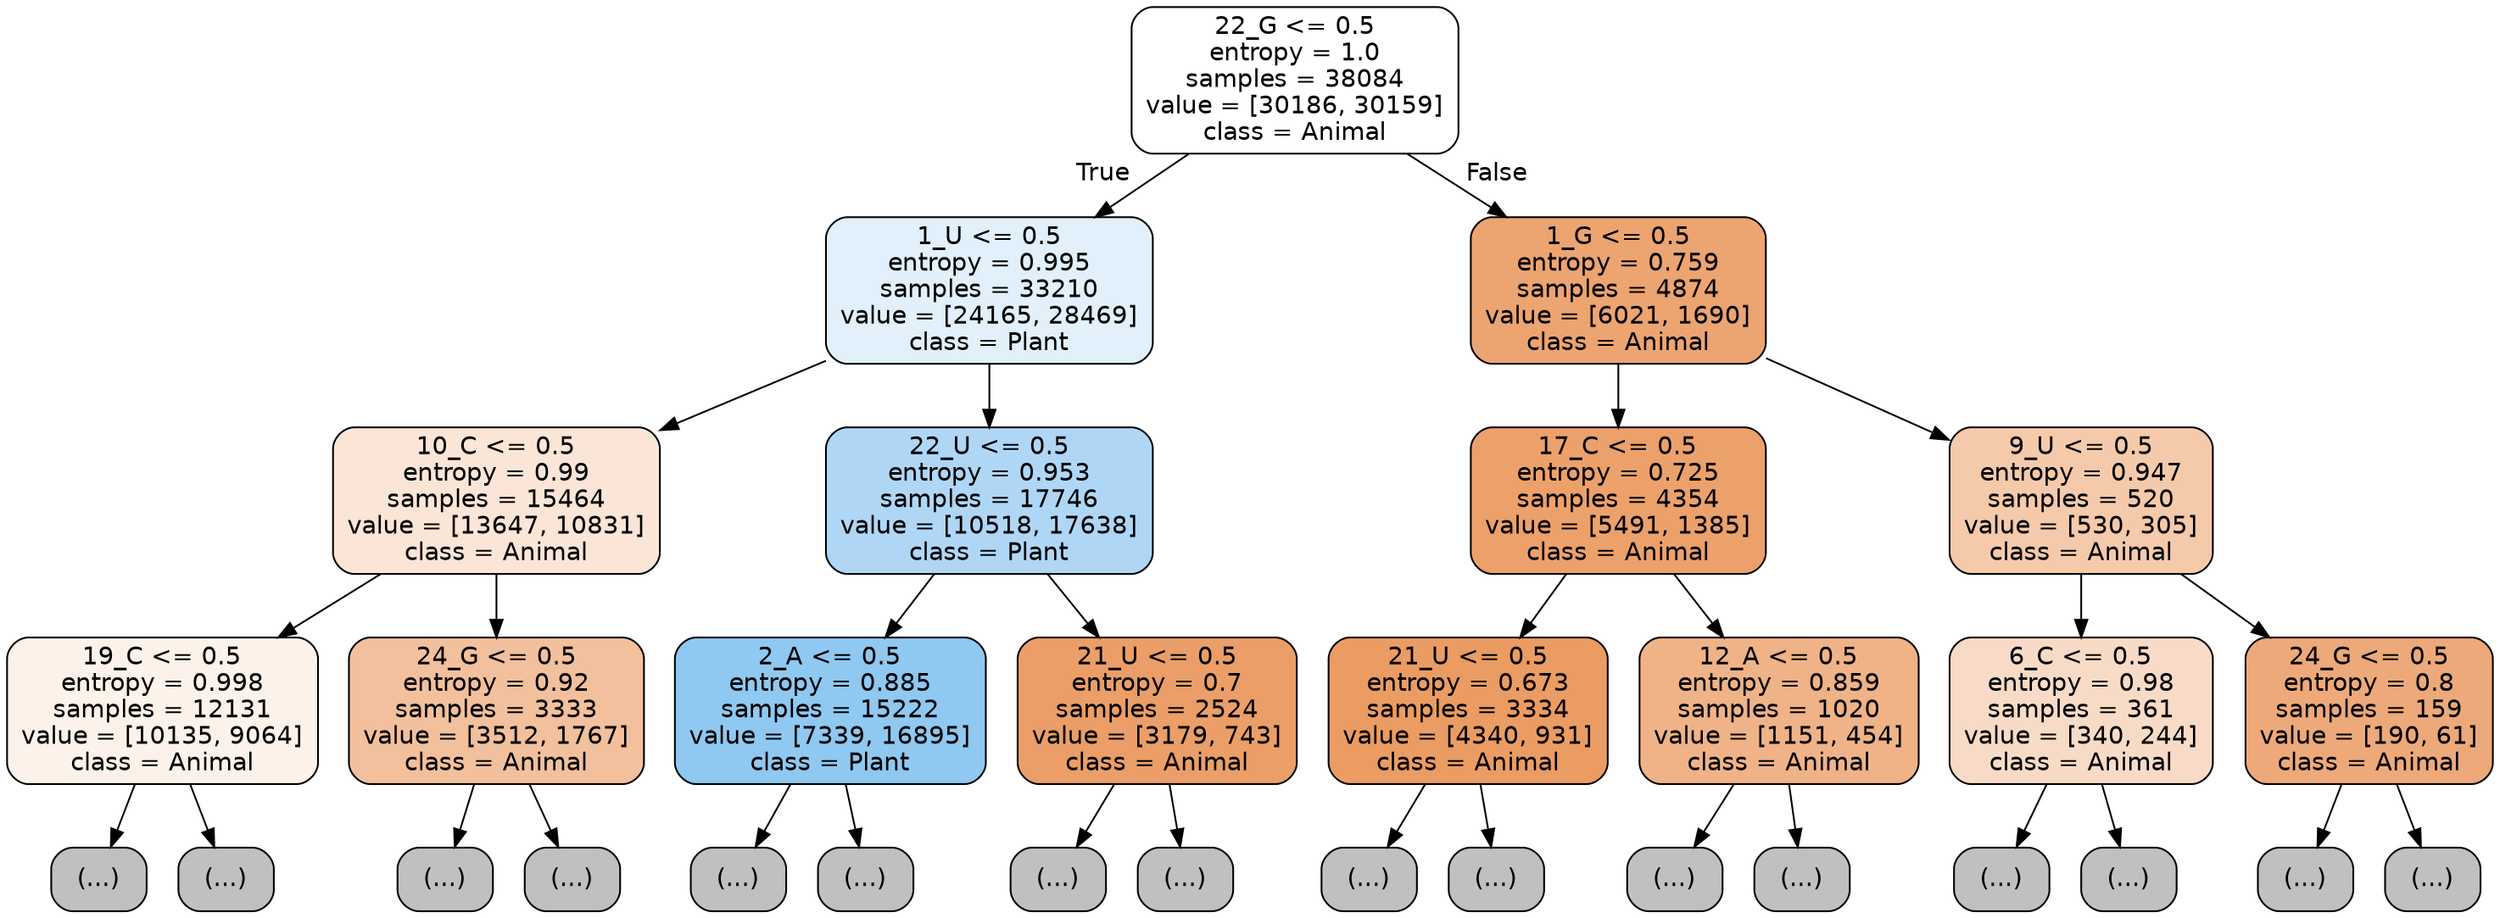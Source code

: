 digraph Tree {
node [shape=box, style="filled, rounded", color="black", fontname="helvetica"] ;
edge [fontname="helvetica"] ;
0 [label="22_G <= 0.5\nentropy = 1.0\nsamples = 38084\nvalue = [30186, 30159]\nclass = Animal", fillcolor="#ffffff"] ;
1 [label="1_U <= 0.5\nentropy = 0.995\nsamples = 33210\nvalue = [24165, 28469]\nclass = Plant", fillcolor="#e1f0fb"] ;
0 -> 1 [labeldistance=2.5, labelangle=45, headlabel="True"] ;
2 [label="10_C <= 0.5\nentropy = 0.99\nsamples = 15464\nvalue = [13647, 10831]\nclass = Animal", fillcolor="#fae5d6"] ;
1 -> 2 ;
3 [label="19_C <= 0.5\nentropy = 0.998\nsamples = 12131\nvalue = [10135, 9064]\nclass = Animal", fillcolor="#fcf2ea"] ;
2 -> 3 ;
4 [label="(...)", fillcolor="#C0C0C0"] ;
3 -> 4 ;
4897 [label="(...)", fillcolor="#C0C0C0"] ;
3 -> 4897 ;
6446 [label="24_G <= 0.5\nentropy = 0.92\nsamples = 3333\nvalue = [3512, 1767]\nclass = Animal", fillcolor="#f2c09d"] ;
2 -> 6446 ;
6447 [label="(...)", fillcolor="#C0C0C0"] ;
6446 -> 6447 ;
8294 [label="(...)", fillcolor="#C0C0C0"] ;
6446 -> 8294 ;
8331 [label="22_U <= 0.5\nentropy = 0.953\nsamples = 17746\nvalue = [10518, 17638]\nclass = Plant", fillcolor="#afd7f5"] ;
1 -> 8331 ;
8332 [label="2_A <= 0.5\nentropy = 0.885\nsamples = 15222\nvalue = [7339, 16895]\nclass = Plant", fillcolor="#8fc8f0"] ;
8331 -> 8332 ;
8333 [label="(...)", fillcolor="#C0C0C0"] ;
8332 -> 8333 ;
12700 [label="(...)", fillcolor="#C0C0C0"] ;
8332 -> 12700 ;
13751 [label="21_U <= 0.5\nentropy = 0.7\nsamples = 2524\nvalue = [3179, 743]\nclass = Animal", fillcolor="#eb9e67"] ;
8331 -> 13751 ;
13752 [label="(...)", fillcolor="#C0C0C0"] ;
13751 -> 13752 ;
14501 [label="(...)", fillcolor="#C0C0C0"] ;
13751 -> 14501 ;
14712 [label="1_G <= 0.5\nentropy = 0.759\nsamples = 4874\nvalue = [6021, 1690]\nclass = Animal", fillcolor="#eca471"] ;
0 -> 14712 [labeldistance=2.5, labelangle=-45, headlabel="False"] ;
14713 [label="17_C <= 0.5\nentropy = 0.725\nsamples = 4354\nvalue = [5491, 1385]\nclass = Animal", fillcolor="#eca16b"] ;
14712 -> 14713 ;
14714 [label="21_U <= 0.5\nentropy = 0.673\nsamples = 3334\nvalue = [4340, 931]\nclass = Animal", fillcolor="#eb9c63"] ;
14713 -> 14714 ;
14715 [label="(...)", fillcolor="#C0C0C0"] ;
14714 -> 14715 ;
15540 [label="(...)", fillcolor="#C0C0C0"] ;
14714 -> 15540 ;
15891 [label="12_A <= 0.5\nentropy = 0.859\nsamples = 1020\nvalue = [1151, 454]\nclass = Animal", fillcolor="#efb387"] ;
14713 -> 15891 ;
15892 [label="(...)", fillcolor="#C0C0C0"] ;
15891 -> 15892 ;
16177 [label="(...)", fillcolor="#C0C0C0"] ;
15891 -> 16177 ;
16286 [label="9_U <= 0.5\nentropy = 0.947\nsamples = 520\nvalue = [530, 305]\nclass = Animal", fillcolor="#f4caab"] ;
14712 -> 16286 ;
16287 [label="6_C <= 0.5\nentropy = 0.98\nsamples = 361\nvalue = [340, 244]\nclass = Animal", fillcolor="#f8dbc7"] ;
16286 -> 16287 ;
16288 [label="(...)", fillcolor="#C0C0C0"] ;
16287 -> 16288 ;
16451 [label="(...)", fillcolor="#C0C0C0"] ;
16287 -> 16451 ;
16500 [label="24_G <= 0.5\nentropy = 0.8\nsamples = 159\nvalue = [190, 61]\nclass = Animal", fillcolor="#eda979"] ;
16286 -> 16500 ;
16501 [label="(...)", fillcolor="#C0C0C0"] ;
16500 -> 16501 ;
16578 [label="(...)", fillcolor="#C0C0C0"] ;
16500 -> 16578 ;
}